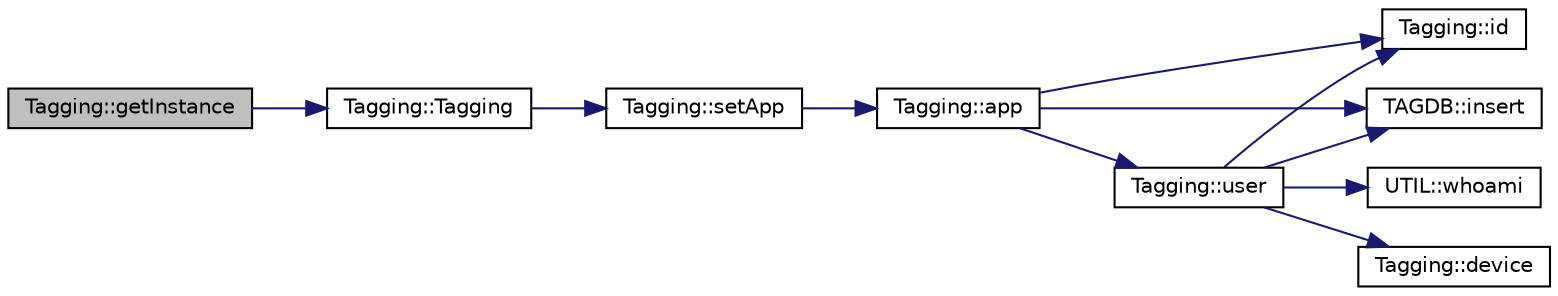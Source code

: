 digraph "Tagging::getInstance"
{
 // INTERACTIVE_SVG=YES
 // LATEX_PDF_SIZE
  edge [fontname="Helvetica",fontsize="10",labelfontname="Helvetica",labelfontsize="10"];
  node [fontname="Helvetica",fontsize="10",shape=record];
  rankdir="LR";
  Node119 [label="Tagging::getInstance",height=0.2,width=0.4,color="black", fillcolor="grey75", style="filled", fontcolor="black",tooltip=" "];
  Node119 -> Node120 [color="midnightblue",fontsize="10",style="solid",fontname="Helvetica"];
  Node120 [label="Tagging::Tagging",height=0.2,width=0.4,color="black", fillcolor="white", style="filled",URL="$class_tagging.html#afe9c4358af8707d5024dcfb40d67d438",tooltip=" "];
  Node120 -> Node121 [color="midnightblue",fontsize="10",style="solid",fontname="Helvetica"];
  Node121 [label="Tagging::setApp",height=0.2,width=0.4,color="black", fillcolor="white", style="filled",URL="$class_tagging.html#a8a55be08de02a70703ab5fae75de480b",tooltip=" "];
  Node121 -> Node122 [color="midnightblue",fontsize="10",style="solid",fontname="Helvetica"];
  Node122 [label="Tagging::app",height=0.2,width=0.4,color="black", fillcolor="white", style="filled",URL="$class_tagging.html#a2cde86115e636c337a11765f62daf776",tooltip=" "];
  Node122 -> Node123 [color="midnightblue",fontsize="10",style="solid",fontname="Helvetica"];
  Node123 [label="Tagging::id",height=0.2,width=0.4,color="black", fillcolor="white", style="filled",URL="$class_tagging.html#a2b8eb93e771e3f7569420ce900d0e069",tooltip=" "];
  Node122 -> Node124 [color="midnightblue",fontsize="10",style="solid",fontname="Helvetica"];
  Node124 [label="TAGDB::insert",height=0.2,width=0.4,color="black", fillcolor="white", style="filled",URL="$class_t_a_g_d_b.html#a9e576bf7931cc64359ea1380fec51f9f",tooltip=" "];
  Node122 -> Node125 [color="midnightblue",fontsize="10",style="solid",fontname="Helvetica"];
  Node125 [label="Tagging::user",height=0.2,width=0.4,color="black", fillcolor="white", style="filled",URL="$class_tagging.html#a1e2dc1231e33e88810cf1a72bd5da1c9",tooltip=" "];
  Node125 -> Node123 [color="midnightblue",fontsize="10",style="solid",fontname="Helvetica"];
  Node125 -> Node126 [color="midnightblue",fontsize="10",style="solid",fontname="Helvetica"];
  Node126 [label="UTIL::whoami",height=0.2,width=0.4,color="black", fillcolor="white", style="filled",URL="$namespace_u_t_i_l.html#a6de20774f0dc1be9358394ef3e687f75",tooltip=" "];
  Node125 -> Node127 [color="midnightblue",fontsize="10",style="solid",fontname="Helvetica"];
  Node127 [label="Tagging::device",height=0.2,width=0.4,color="black", fillcolor="white", style="filled",URL="$class_tagging.html#addbf3291cb31672392f65b643a92a920",tooltip=" "];
  Node125 -> Node124 [color="midnightblue",fontsize="10",style="solid",fontname="Helvetica"];
}

